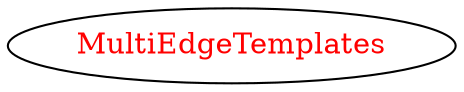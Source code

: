 digraph dependencyGraph {
 concentrate=true;
 ranksep="2.0";
 rankdir="LR"; 
 splines="ortho";
"MultiEdgeTemplates" [fontcolor="red"];
}